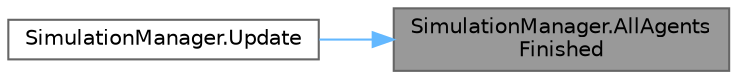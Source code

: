 digraph "SimulationManager.AllAgentsFinished"
{
 // LATEX_PDF_SIZE
  bgcolor="transparent";
  edge [fontname=Helvetica,fontsize=10,labelfontname=Helvetica,labelfontsize=10];
  node [fontname=Helvetica,fontsize=10,shape=box,height=0.2,width=0.4];
  rankdir="RL";
  Node1 [id="Node000001",label="SimulationManager.AllAgents\lFinished",height=0.2,width=0.4,color="gray40", fillcolor="grey60", style="filled", fontcolor="black",tooltip="Returns whether all agents are in their final destination."];
  Node1 -> Node2 [id="edge1_Node000001_Node000002",dir="back",color="steelblue1",style="solid",tooltip=" "];
  Node2 [id="Node000002",label="SimulationManager.Update",height=0.2,width=0.4,color="grey40", fillcolor="white", style="filled",URL="$class_simulation_manager.html#a6c75de507b04005d131ac37f0a1685a5",tooltip="Called every simulation step Handles switching to other scenes if scenario in current one has finishe..."];
}
